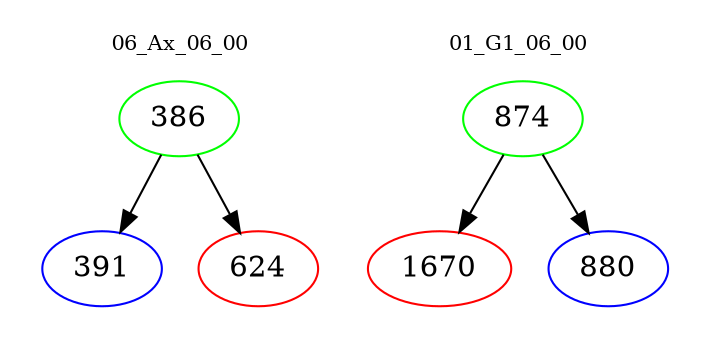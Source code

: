 digraph{
subgraph cluster_0 {
color = white
label = "06_Ax_06_00";
fontsize=10;
T0_386 [label="386", color="green"]
T0_386 -> T0_391 [color="black"]
T0_391 [label="391", color="blue"]
T0_386 -> T0_624 [color="black"]
T0_624 [label="624", color="red"]
}
subgraph cluster_1 {
color = white
label = "01_G1_06_00";
fontsize=10;
T1_874 [label="874", color="green"]
T1_874 -> T1_1670 [color="black"]
T1_1670 [label="1670", color="red"]
T1_874 -> T1_880 [color="black"]
T1_880 [label="880", color="blue"]
}
}
